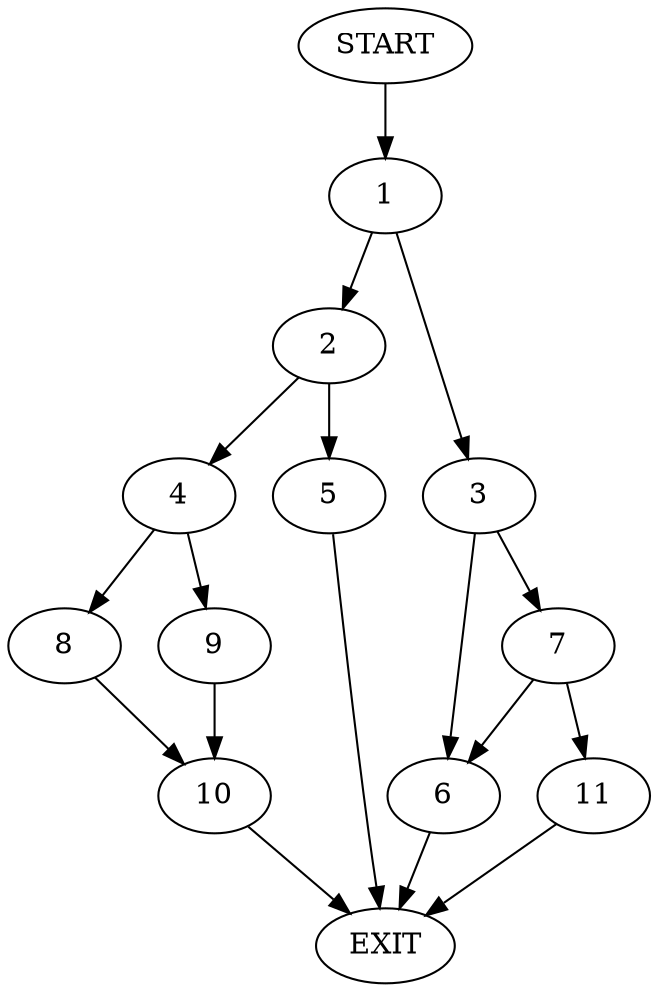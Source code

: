 digraph {
0 [label="START"]
12 [label="EXIT"]
0 -> 1
1 -> 2
1 -> 3
2 -> 4
2 -> 5
3 -> 6
3 -> 7
5 -> 12
4 -> 8
4 -> 9
9 -> 10
8 -> 10
10 -> 12
6 -> 12
7 -> 6
7 -> 11
11 -> 12
}
